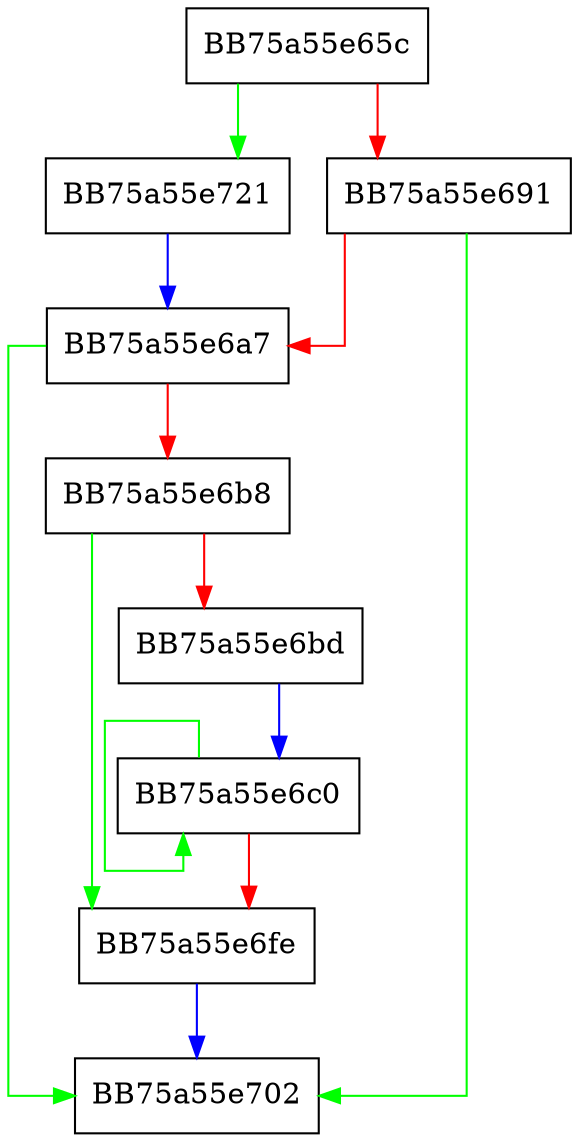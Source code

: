 digraph Allocate {
  node [shape="box"];
  graph [splines=ortho];
  BB75a55e65c -> BB75a55e721 [color="green"];
  BB75a55e65c -> BB75a55e691 [color="red"];
  BB75a55e691 -> BB75a55e702 [color="green"];
  BB75a55e691 -> BB75a55e6a7 [color="red"];
  BB75a55e6a7 -> BB75a55e702 [color="green"];
  BB75a55e6a7 -> BB75a55e6b8 [color="red"];
  BB75a55e6b8 -> BB75a55e6fe [color="green"];
  BB75a55e6b8 -> BB75a55e6bd [color="red"];
  BB75a55e6bd -> BB75a55e6c0 [color="blue"];
  BB75a55e6c0 -> BB75a55e6c0 [color="green"];
  BB75a55e6c0 -> BB75a55e6fe [color="red"];
  BB75a55e6fe -> BB75a55e702 [color="blue"];
  BB75a55e721 -> BB75a55e6a7 [color="blue"];
}
